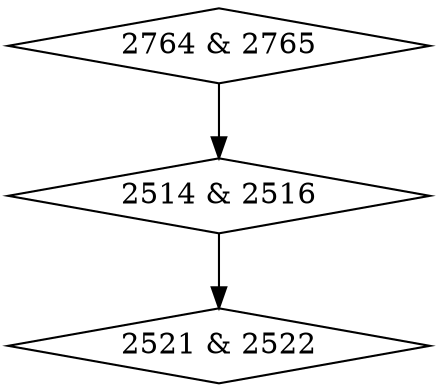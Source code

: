 digraph {
0 [label = "2514 & 2516", shape = diamond];
1 [label = "2521 & 2522", shape = diamond];
2 [label = "2764 & 2765", shape = diamond];
0->1;
2->0;
}
